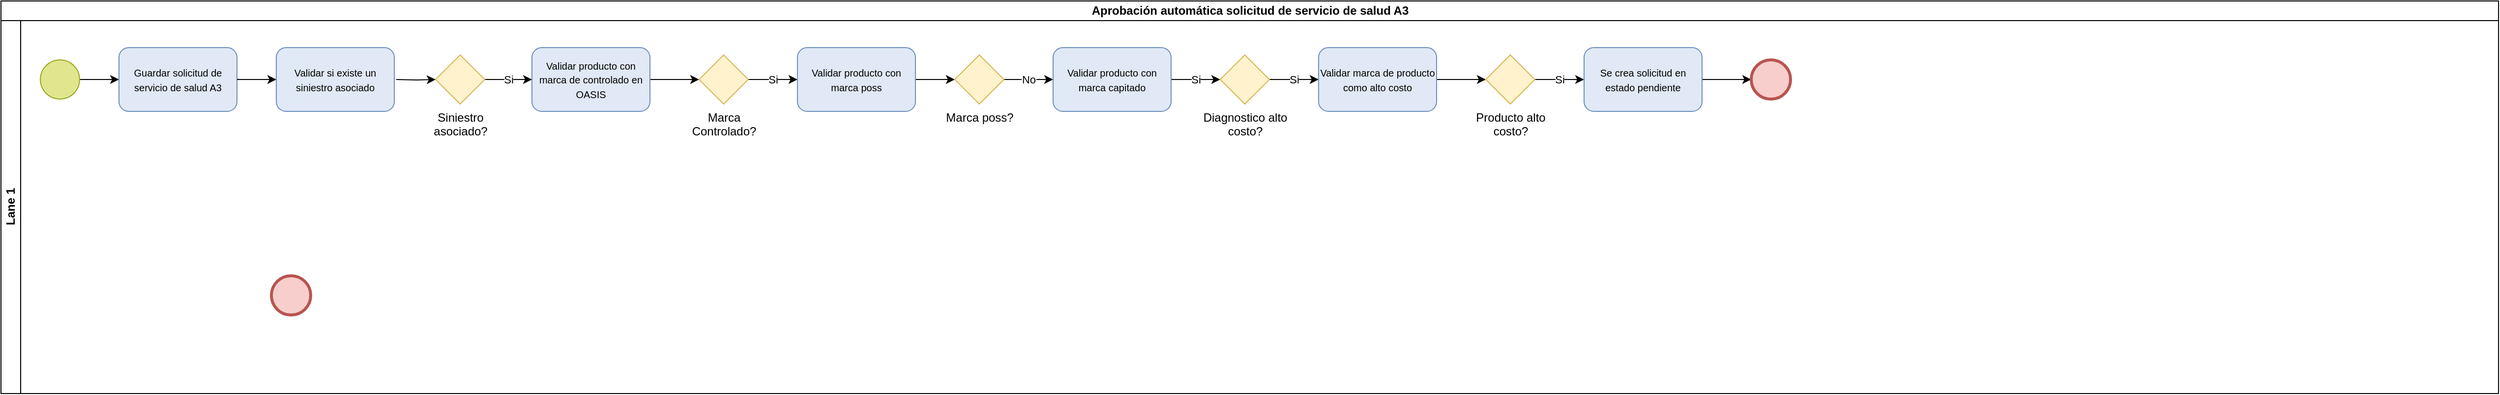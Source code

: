 <mxfile version="21.6.5" type="github">
  <diagram name="Página-1" id="0dF_cGqZpsYhOskk4NSw">
    <mxGraphModel dx="1518" dy="646" grid="1" gridSize="10" guides="1" tooltips="1" connect="1" arrows="1" fold="1" page="1" pageScale="1" pageWidth="2600" pageHeight="819" math="0" shadow="0">
      <root>
        <mxCell id="0" />
        <mxCell id="1" parent="0" />
        <mxCell id="XIWbOcajqYMP3gOuLH6D-9" value="Aprobación automática solicitud de servicio de salud A3" style="swimlane;childLayout=stackLayout;resizeParent=1;resizeParentMax=0;horizontal=1;startSize=20;horizontalStack=0;html=1;" vertex="1" parent="1">
          <mxGeometry x="20" y="20" width="2540" height="400" as="geometry" />
        </mxCell>
        <mxCell id="XIWbOcajqYMP3gOuLH6D-10" value="Lane 1" style="swimlane;startSize=20;horizontal=0;html=1;" vertex="1" parent="XIWbOcajqYMP3gOuLH6D-9">
          <mxGeometry y="20" width="2540" height="380" as="geometry" />
        </mxCell>
        <mxCell id="XIWbOcajqYMP3gOuLH6D-42" style="edgeStyle=orthogonalEdgeStyle;rounded=0;orthogonalLoop=1;jettySize=auto;html=1;entryX=0;entryY=0.5;entryDx=0;entryDy=0;entryPerimeter=0;" edge="1" parent="XIWbOcajqYMP3gOuLH6D-10" source="XIWbOcajqYMP3gOuLH6D-13" target="XIWbOcajqYMP3gOuLH6D-43">
          <mxGeometry relative="1" as="geometry" />
        </mxCell>
        <mxCell id="XIWbOcajqYMP3gOuLH6D-13" value="" style="points=[[0.145,0.145,0],[0.5,0,0],[0.855,0.145,0],[1,0.5,0],[0.855,0.855,0],[0.5,1,0],[0.145,0.855,0],[0,0.5,0]];shape=mxgraph.bpmn.event;html=1;verticalLabelPosition=bottom;labelBackgroundColor=#ffffff;verticalAlign=top;align=center;perimeter=ellipsePerimeter;outlineConnect=0;aspect=fixed;outline=standard;symbol=general;fillColor=#e0e68e;strokeColor=#95a81a;" vertex="1" parent="XIWbOcajqYMP3gOuLH6D-10">
          <mxGeometry x="40" y="40" width="40" height="40" as="geometry" />
        </mxCell>
        <mxCell id="XIWbOcajqYMP3gOuLH6D-29" style="edgeStyle=orthogonalEdgeStyle;rounded=0;orthogonalLoop=1;jettySize=auto;html=1;entryX=0;entryY=0.5;entryDx=0;entryDy=0;entryPerimeter=0;" edge="1" parent="XIWbOcajqYMP3gOuLH6D-10" source="XIWbOcajqYMP3gOuLH6D-28" target="XIWbOcajqYMP3gOuLH6D-30">
          <mxGeometry relative="1" as="geometry">
            <mxPoint x="860" y="60" as="targetPoint" />
          </mxGeometry>
        </mxCell>
        <mxCell id="XIWbOcajqYMP3gOuLH6D-28" value="&lt;font style=&quot;font-size: 10px;&quot;&gt;Validar producto con marca de controlado en OASIS&lt;/font&gt;" style="points=[[0.25,0,0],[0.5,0,0],[0.75,0,0],[1,0.25,0],[1,0.5,0],[1,0.75,0],[0.75,1,0],[0.5,1,0],[0.25,1,0],[0,0.75,0],[0,0.5,0],[0,0.25,0]];shape=mxgraph.bpmn.task;whiteSpace=wrap;rectStyle=rounded;size=10;html=1;container=1;expand=0;collapsible=0;taskMarker=abstract;fillColor=#E0E9F5;strokeColor=#6c8ebf;" vertex="1" parent="XIWbOcajqYMP3gOuLH6D-10">
          <mxGeometry x="540" y="27.5" width="120" height="65" as="geometry" />
        </mxCell>
        <mxCell id="XIWbOcajqYMP3gOuLH6D-39" value="Si" style="edgeStyle=orthogonalEdgeStyle;rounded=0;orthogonalLoop=1;jettySize=auto;html=1;entryX=0;entryY=0.5;entryDx=0;entryDy=0;entryPerimeter=0;" edge="1" parent="XIWbOcajqYMP3gOuLH6D-10" source="XIWbOcajqYMP3gOuLH6D-30" target="XIWbOcajqYMP3gOuLH6D-32">
          <mxGeometry relative="1" as="geometry" />
        </mxCell>
        <mxCell id="XIWbOcajqYMP3gOuLH6D-30" value="Marca&lt;br&gt;Controlado?" style="points=[[0.25,0.25,0],[0.5,0,0],[0.75,0.25,0],[1,0.5,0],[0.75,0.75,0],[0.5,1,0],[0.25,0.75,0],[0,0.5,0]];shape=mxgraph.bpmn.gateway2;html=1;verticalLabelPosition=bottom;labelBackgroundColor=#ffffff;verticalAlign=top;align=center;perimeter=rhombusPerimeter;outlineConnect=0;outline=none;symbol=none;fillColor=#fff2cc;strokeColor=#d6b656;" vertex="1" parent="XIWbOcajqYMP3gOuLH6D-10">
          <mxGeometry x="710" y="35" width="50" height="50" as="geometry" />
        </mxCell>
        <mxCell id="XIWbOcajqYMP3gOuLH6D-34" style="edgeStyle=orthogonalEdgeStyle;rounded=0;orthogonalLoop=1;jettySize=auto;html=1;entryX=0;entryY=0.5;entryDx=0;entryDy=0;entryPerimeter=0;" edge="1" parent="XIWbOcajqYMP3gOuLH6D-10" source="XIWbOcajqYMP3gOuLH6D-32" target="XIWbOcajqYMP3gOuLH6D-33">
          <mxGeometry relative="1" as="geometry" />
        </mxCell>
        <mxCell id="XIWbOcajqYMP3gOuLH6D-32" value="&lt;font style=&quot;font-size: 10px;&quot;&gt;Validar producto con marca poss&lt;/font&gt;" style="points=[[0.25,0,0],[0.5,0,0],[0.75,0,0],[1,0.25,0],[1,0.5,0],[1,0.75,0],[0.75,1,0],[0.5,1,0],[0.25,1,0],[0,0.75,0],[0,0.5,0],[0,0.25,0]];shape=mxgraph.bpmn.task;whiteSpace=wrap;rectStyle=rounded;size=10;html=1;container=1;expand=0;collapsible=0;taskMarker=abstract;fillColor=#E0E9F5;strokeColor=#6c8ebf;" vertex="1" parent="XIWbOcajqYMP3gOuLH6D-10">
          <mxGeometry x="810" y="27.5" width="120" height="65" as="geometry" />
        </mxCell>
        <mxCell id="XIWbOcajqYMP3gOuLH6D-37" value="No" style="edgeStyle=orthogonalEdgeStyle;rounded=0;orthogonalLoop=1;jettySize=auto;html=1;" edge="1" parent="XIWbOcajqYMP3gOuLH6D-10" source="XIWbOcajqYMP3gOuLH6D-33" target="XIWbOcajqYMP3gOuLH6D-38">
          <mxGeometry relative="1" as="geometry">
            <mxPoint x="1110" y="202.5" as="targetPoint" />
          </mxGeometry>
        </mxCell>
        <mxCell id="XIWbOcajqYMP3gOuLH6D-33" value="Marca poss?" style="points=[[0.25,0.25,0],[0.5,0,0],[0.75,0.25,0],[1,0.5,0],[0.75,0.75,0],[0.5,1,0],[0.25,0.75,0],[0,0.5,0]];shape=mxgraph.bpmn.gateway2;html=1;verticalLabelPosition=bottom;labelBackgroundColor=#ffffff;verticalAlign=top;align=center;perimeter=rhombusPerimeter;outlineConnect=0;outline=none;symbol=none;fillColor=#fff2cc;strokeColor=#d6b656;" vertex="1" parent="XIWbOcajqYMP3gOuLH6D-10">
          <mxGeometry x="970" y="35" width="50" height="50" as="geometry" />
        </mxCell>
        <mxCell id="XIWbOcajqYMP3gOuLH6D-36" value="" style="points=[[0.145,0.145,0],[0.5,0,0],[0.855,0.145,0],[1,0.5,0],[0.855,0.855,0],[0.5,1,0],[0.145,0.855,0],[0,0.5,0]];shape=mxgraph.bpmn.event;html=1;verticalLabelPosition=bottom;labelBackgroundColor=#ffffff;verticalAlign=top;align=center;perimeter=ellipsePerimeter;outlineConnect=0;aspect=fixed;outline=end;symbol=terminate2;fillColor=#f8cecc;strokeColor=#b85450;" vertex="1" parent="XIWbOcajqYMP3gOuLH6D-10">
          <mxGeometry x="275" y="260" width="40" height="40" as="geometry" />
        </mxCell>
        <mxCell id="XIWbOcajqYMP3gOuLH6D-40" value="Si" style="edgeStyle=orthogonalEdgeStyle;rounded=0;orthogonalLoop=1;jettySize=auto;html=1;entryX=0;entryY=0.5;entryDx=0;entryDy=0;entryPerimeter=0;" edge="1" parent="XIWbOcajqYMP3gOuLH6D-10" source="XIWbOcajqYMP3gOuLH6D-38" target="XIWbOcajqYMP3gOuLH6D-41">
          <mxGeometry relative="1" as="geometry">
            <mxPoint x="1450.0" y="60" as="targetPoint" />
          </mxGeometry>
        </mxCell>
        <mxCell id="XIWbOcajqYMP3gOuLH6D-38" value="&lt;font style=&quot;font-size: 10px;&quot;&gt;Validar producto con marca capitado&lt;/font&gt;" style="points=[[0.25,0,0],[0.5,0,0],[0.75,0,0],[1,0.25,0],[1,0.5,0],[1,0.75,0],[0.75,1,0],[0.5,1,0],[0.25,1,0],[0,0.75,0],[0,0.5,0],[0,0.25,0]];shape=mxgraph.bpmn.task;whiteSpace=wrap;rectStyle=rounded;size=10;html=1;container=1;expand=0;collapsible=0;taskMarker=abstract;fillColor=#E0E9F5;strokeColor=#6c8ebf;" vertex="1" parent="XIWbOcajqYMP3gOuLH6D-10">
          <mxGeometry x="1070" y="27.5" width="120" height="65" as="geometry" />
        </mxCell>
        <mxCell id="XIWbOcajqYMP3gOuLH6D-45" value="Si" style="edgeStyle=orthogonalEdgeStyle;rounded=0;orthogonalLoop=1;jettySize=auto;html=1;" edge="1" parent="XIWbOcajqYMP3gOuLH6D-10" source="XIWbOcajqYMP3gOuLH6D-41" target="XIWbOcajqYMP3gOuLH6D-46">
          <mxGeometry relative="1" as="geometry">
            <mxPoint x="1440.0" y="60" as="targetPoint" />
          </mxGeometry>
        </mxCell>
        <mxCell id="XIWbOcajqYMP3gOuLH6D-41" value="Diagnostico alto&lt;br&gt;costo?" style="points=[[0.25,0.25,0],[0.5,0,0],[0.75,0.25,0],[1,0.5,0],[0.75,0.75,0],[0.5,1,0],[0.25,0.75,0],[0,0.5,0]];shape=mxgraph.bpmn.gateway2;html=1;verticalLabelPosition=bottom;labelBackgroundColor=#ffffff;verticalAlign=top;align=center;perimeter=rhombusPerimeter;outlineConnect=0;outline=none;symbol=none;fillColor=#fff2cc;strokeColor=#d6b656;" vertex="1" parent="XIWbOcajqYMP3gOuLH6D-10">
          <mxGeometry x="1240" y="35" width="50" height="50" as="geometry" />
        </mxCell>
        <mxCell id="XIWbOcajqYMP3gOuLH6D-44" value="Si" style="edgeStyle=orthogonalEdgeStyle;rounded=0;orthogonalLoop=1;jettySize=auto;html=1;exitX=1;exitY=0.5;exitDx=0;exitDy=0;exitPerimeter=0;" edge="1" parent="XIWbOcajqYMP3gOuLH6D-10" source="XIWbOcajqYMP3gOuLH6D-55" target="XIWbOcajqYMP3gOuLH6D-28">
          <mxGeometry relative="1" as="geometry">
            <mxPoint x="510" y="60" as="sourcePoint" />
          </mxGeometry>
        </mxCell>
        <mxCell id="XIWbOcajqYMP3gOuLH6D-43" value="&lt;font style=&quot;font-size: 10px;&quot;&gt;Guardar solicitud de servicio de salud A3&lt;/font&gt;" style="points=[[0.25,0,0],[0.5,0,0],[0.75,0,0],[1,0.25,0],[1,0.5,0],[1,0.75,0],[0.75,1,0],[0.5,1,0],[0.25,1,0],[0,0.75,0],[0,0.5,0],[0,0.25,0]];shape=mxgraph.bpmn.task;whiteSpace=wrap;rectStyle=rounded;size=10;html=1;container=1;expand=0;collapsible=0;taskMarker=abstract;fillColor=#E0E9F5;strokeColor=#6c8ebf;" vertex="1" parent="XIWbOcajqYMP3gOuLH6D-10">
          <mxGeometry x="120" y="27.5" width="120" height="65" as="geometry" />
        </mxCell>
        <mxCell id="XIWbOcajqYMP3gOuLH6D-48" style="edgeStyle=orthogonalEdgeStyle;rounded=0;orthogonalLoop=1;jettySize=auto;html=1;entryX=0;entryY=0.5;entryDx=0;entryDy=0;entryPerimeter=0;" edge="1" parent="XIWbOcajqYMP3gOuLH6D-10" source="XIWbOcajqYMP3gOuLH6D-46" target="XIWbOcajqYMP3gOuLH6D-47">
          <mxGeometry relative="1" as="geometry" />
        </mxCell>
        <mxCell id="XIWbOcajqYMP3gOuLH6D-46" value="&lt;font style=&quot;font-size: 10px;&quot;&gt;Validar marca de producto como alto costo&lt;/font&gt;" style="points=[[0.25,0,0],[0.5,0,0],[0.75,0,0],[1,0.25,0],[1,0.5,0],[1,0.75,0],[0.75,1,0],[0.5,1,0],[0.25,1,0],[0,0.75,0],[0,0.5,0],[0,0.25,0]];shape=mxgraph.bpmn.task;whiteSpace=wrap;rectStyle=rounded;size=10;html=1;container=1;expand=0;collapsible=0;taskMarker=abstract;fillColor=#E0E9F5;strokeColor=#6c8ebf;" vertex="1" parent="XIWbOcajqYMP3gOuLH6D-10">
          <mxGeometry x="1340" y="27.5" width="120" height="65" as="geometry" />
        </mxCell>
        <mxCell id="XIWbOcajqYMP3gOuLH6D-49" value="Si" style="edgeStyle=orthogonalEdgeStyle;rounded=0;orthogonalLoop=1;jettySize=auto;html=1;" edge="1" parent="XIWbOcajqYMP3gOuLH6D-10" source="XIWbOcajqYMP3gOuLH6D-47" target="XIWbOcajqYMP3gOuLH6D-50">
          <mxGeometry relative="1" as="geometry">
            <mxPoint x="1740.0" y="60" as="targetPoint" />
          </mxGeometry>
        </mxCell>
        <mxCell id="XIWbOcajqYMP3gOuLH6D-47" value="Producto alto&lt;br&gt;costo?" style="points=[[0.25,0.25,0],[0.5,0,0],[0.75,0.25,0],[1,0.5,0],[0.75,0.75,0],[0.5,1,0],[0.25,0.75,0],[0,0.5,0]];shape=mxgraph.bpmn.gateway2;html=1;verticalLabelPosition=bottom;labelBackgroundColor=#ffffff;verticalAlign=top;align=center;perimeter=rhombusPerimeter;outlineConnect=0;outline=none;symbol=none;fillColor=#fff2cc;strokeColor=#d6b656;" vertex="1" parent="XIWbOcajqYMP3gOuLH6D-10">
          <mxGeometry x="1510" y="35" width="50" height="50" as="geometry" />
        </mxCell>
        <mxCell id="XIWbOcajqYMP3gOuLH6D-51" style="edgeStyle=orthogonalEdgeStyle;rounded=0;orthogonalLoop=1;jettySize=auto;html=1;" edge="1" parent="XIWbOcajqYMP3gOuLH6D-10" source="XIWbOcajqYMP3gOuLH6D-50" target="XIWbOcajqYMP3gOuLH6D-52">
          <mxGeometry relative="1" as="geometry">
            <mxPoint x="1890.0" y="60" as="targetPoint" />
          </mxGeometry>
        </mxCell>
        <mxCell id="XIWbOcajqYMP3gOuLH6D-50" value="&lt;font style=&quot;font-size: 10px;&quot;&gt;Se crea solicitud en estado pendiente&lt;/font&gt;" style="points=[[0.25,0,0],[0.5,0,0],[0.75,0,0],[1,0.25,0],[1,0.5,0],[1,0.75,0],[0.75,1,0],[0.5,1,0],[0.25,1,0],[0,0.75,0],[0,0.5,0],[0,0.25,0]];shape=mxgraph.bpmn.task;whiteSpace=wrap;rectStyle=rounded;size=10;html=1;container=1;expand=0;collapsible=0;taskMarker=abstract;fillColor=#E0E9F5;strokeColor=#6c8ebf;" vertex="1" parent="XIWbOcajqYMP3gOuLH6D-10">
          <mxGeometry x="1610" y="27.5" width="120" height="65" as="geometry" />
        </mxCell>
        <mxCell id="XIWbOcajqYMP3gOuLH6D-52" value="" style="points=[[0.145,0.145,0],[0.5,0,0],[0.855,0.145,0],[1,0.5,0],[0.855,0.855,0],[0.5,1,0],[0.145,0.855,0],[0,0.5,0]];shape=mxgraph.bpmn.event;html=1;verticalLabelPosition=bottom;labelBackgroundColor=#ffffff;verticalAlign=top;align=center;perimeter=ellipsePerimeter;outlineConnect=0;aspect=fixed;outline=end;symbol=terminate2;fillColor=#f8cecc;strokeColor=#b85450;" vertex="1" parent="XIWbOcajqYMP3gOuLH6D-10">
          <mxGeometry x="1780" y="40" width="40" height="40" as="geometry" />
        </mxCell>
        <mxCell id="XIWbOcajqYMP3gOuLH6D-53" value="&lt;font style=&quot;font-size: 10px;&quot;&gt;Validar si existe un siniestro asociado&lt;/font&gt;" style="points=[[0.25,0,0],[0.5,0,0],[0.75,0,0],[1,0.25,0],[1,0.5,0],[1,0.75,0],[0.75,1,0],[0.5,1,0],[0.25,1,0],[0,0.75,0],[0,0.5,0],[0,0.25,0]];shape=mxgraph.bpmn.task;whiteSpace=wrap;rectStyle=rounded;size=10;html=1;container=1;expand=0;collapsible=0;taskMarker=abstract;fillColor=#E0E9F5;strokeColor=#6c8ebf;" vertex="1" parent="XIWbOcajqYMP3gOuLH6D-10">
          <mxGeometry x="280" y="27.5" width="120" height="65" as="geometry" />
        </mxCell>
        <mxCell id="XIWbOcajqYMP3gOuLH6D-54" value="" style="edgeStyle=orthogonalEdgeStyle;rounded=0;orthogonalLoop=1;jettySize=auto;html=1;" edge="1" parent="XIWbOcajqYMP3gOuLH6D-10" source="XIWbOcajqYMP3gOuLH6D-43" target="XIWbOcajqYMP3gOuLH6D-53">
          <mxGeometry relative="1" as="geometry">
            <mxPoint x="260" y="100" as="sourcePoint" />
            <mxPoint x="520" y="100" as="targetPoint" />
          </mxGeometry>
        </mxCell>
        <mxCell id="XIWbOcajqYMP3gOuLH6D-55" value="Siniestro&lt;br&gt;asociado?" style="points=[[0.25,0.25,0],[0.5,0,0],[0.75,0.25,0],[1,0.5,0],[0.75,0.75,0],[0.5,1,0],[0.25,0.75,0],[0,0.5,0]];shape=mxgraph.bpmn.gateway2;html=1;verticalLabelPosition=bottom;labelBackgroundColor=#ffffff;verticalAlign=top;align=center;perimeter=rhombusPerimeter;outlineConnect=0;outline=none;symbol=none;fillColor=#fff2cc;strokeColor=#d6b656;" vertex="1" parent="XIWbOcajqYMP3gOuLH6D-10">
          <mxGeometry x="442" y="35" width="50" height="50" as="geometry" />
        </mxCell>
        <mxCell id="XIWbOcajqYMP3gOuLH6D-56" value="" style="edgeStyle=orthogonalEdgeStyle;rounded=0;orthogonalLoop=1;jettySize=auto;html=1;" edge="1" parent="XIWbOcajqYMP3gOuLH6D-10" target="XIWbOcajqYMP3gOuLH6D-55">
          <mxGeometry relative="1" as="geometry">
            <mxPoint x="402" y="60" as="sourcePoint" />
            <mxPoint x="552" y="100" as="targetPoint" />
          </mxGeometry>
        </mxCell>
      </root>
    </mxGraphModel>
  </diagram>
</mxfile>

